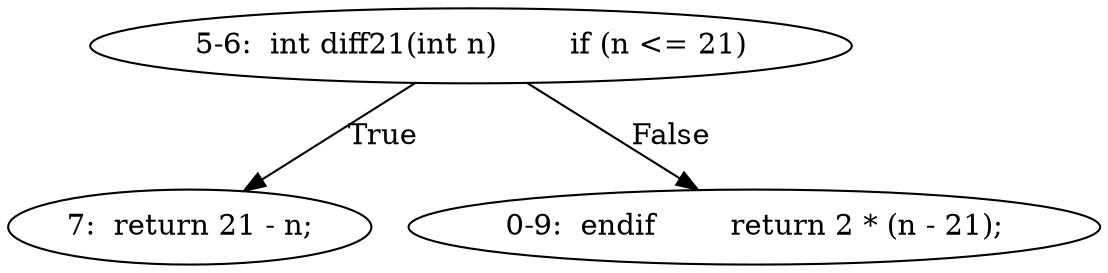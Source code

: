 digraph result_test { 
// graph-vertices
  a1  [label="5-6:  int diff21(int n)	if (n <= 21)"]; 
  2  [label="7:  return 21 - n;"]; 
  a2  [label="0-9:  endif	return 2 * (n - 21);"]; 
// graph-edges
  a1 -> 2  [label="True"]; 
  a1 -> a2  [label="False"]; 
}